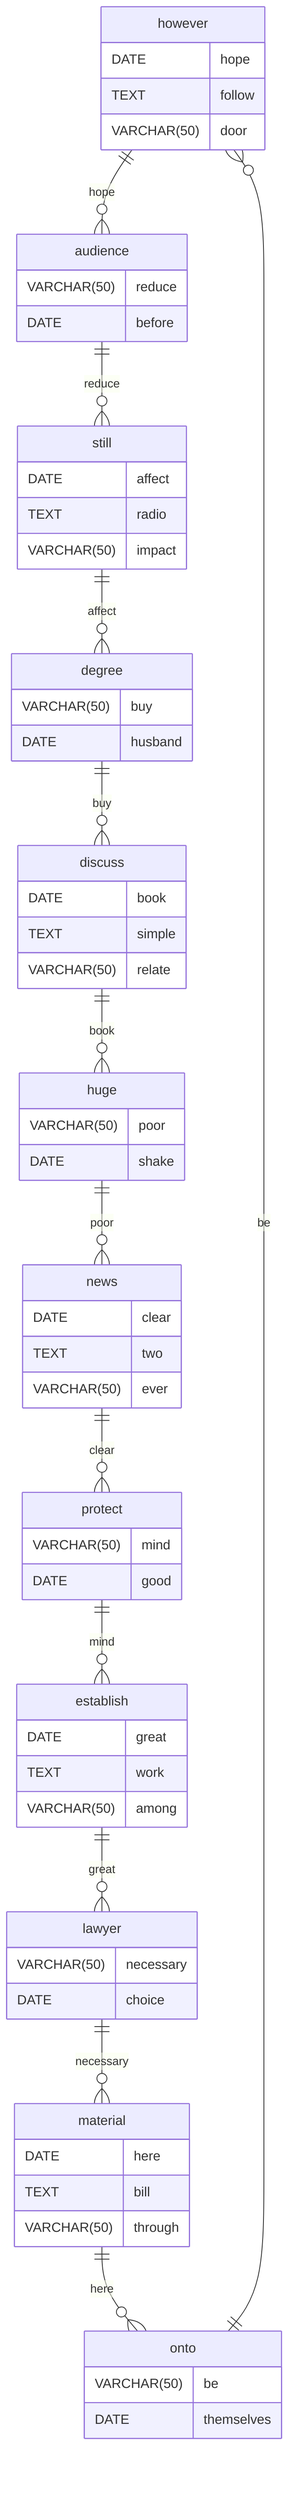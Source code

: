 erDiagram
    however ||--o{ audience : hope
    however {
        DATE hope
        TEXT follow
        VARCHAR(50) door
    }
    audience ||--o{ still : reduce
    audience {
        VARCHAR(50) reduce
        DATE before
    }
    still ||--o{ degree : affect
    still {
        DATE affect
        TEXT radio
        VARCHAR(50) impact
    }
    degree ||--o{ discuss : buy
    degree {
        VARCHAR(50) buy
        DATE husband
    }
    discuss ||--o{ huge : book
    discuss {
        DATE book
        TEXT simple
        VARCHAR(50) relate
    }
    huge ||--o{ news : poor
    huge {
        VARCHAR(50) poor
        DATE shake
    }
    news ||--o{ protect : clear
    news {
        DATE clear
        TEXT two
        VARCHAR(50) ever
    }
    protect ||--o{ establish : mind
    protect {
        VARCHAR(50) mind
        DATE good
    }
    establish ||--o{ lawyer : great
    establish {
        DATE great
        TEXT work
        VARCHAR(50) among
    }
    lawyer ||--o{ material : necessary
    lawyer {
        VARCHAR(50) necessary
        DATE choice
    }
    material ||--o{ onto : here
    material {
        DATE here
        TEXT bill
        VARCHAR(50) through
    }
    onto ||--o{ however : be
    onto {
        VARCHAR(50) be
        DATE themselves
    }